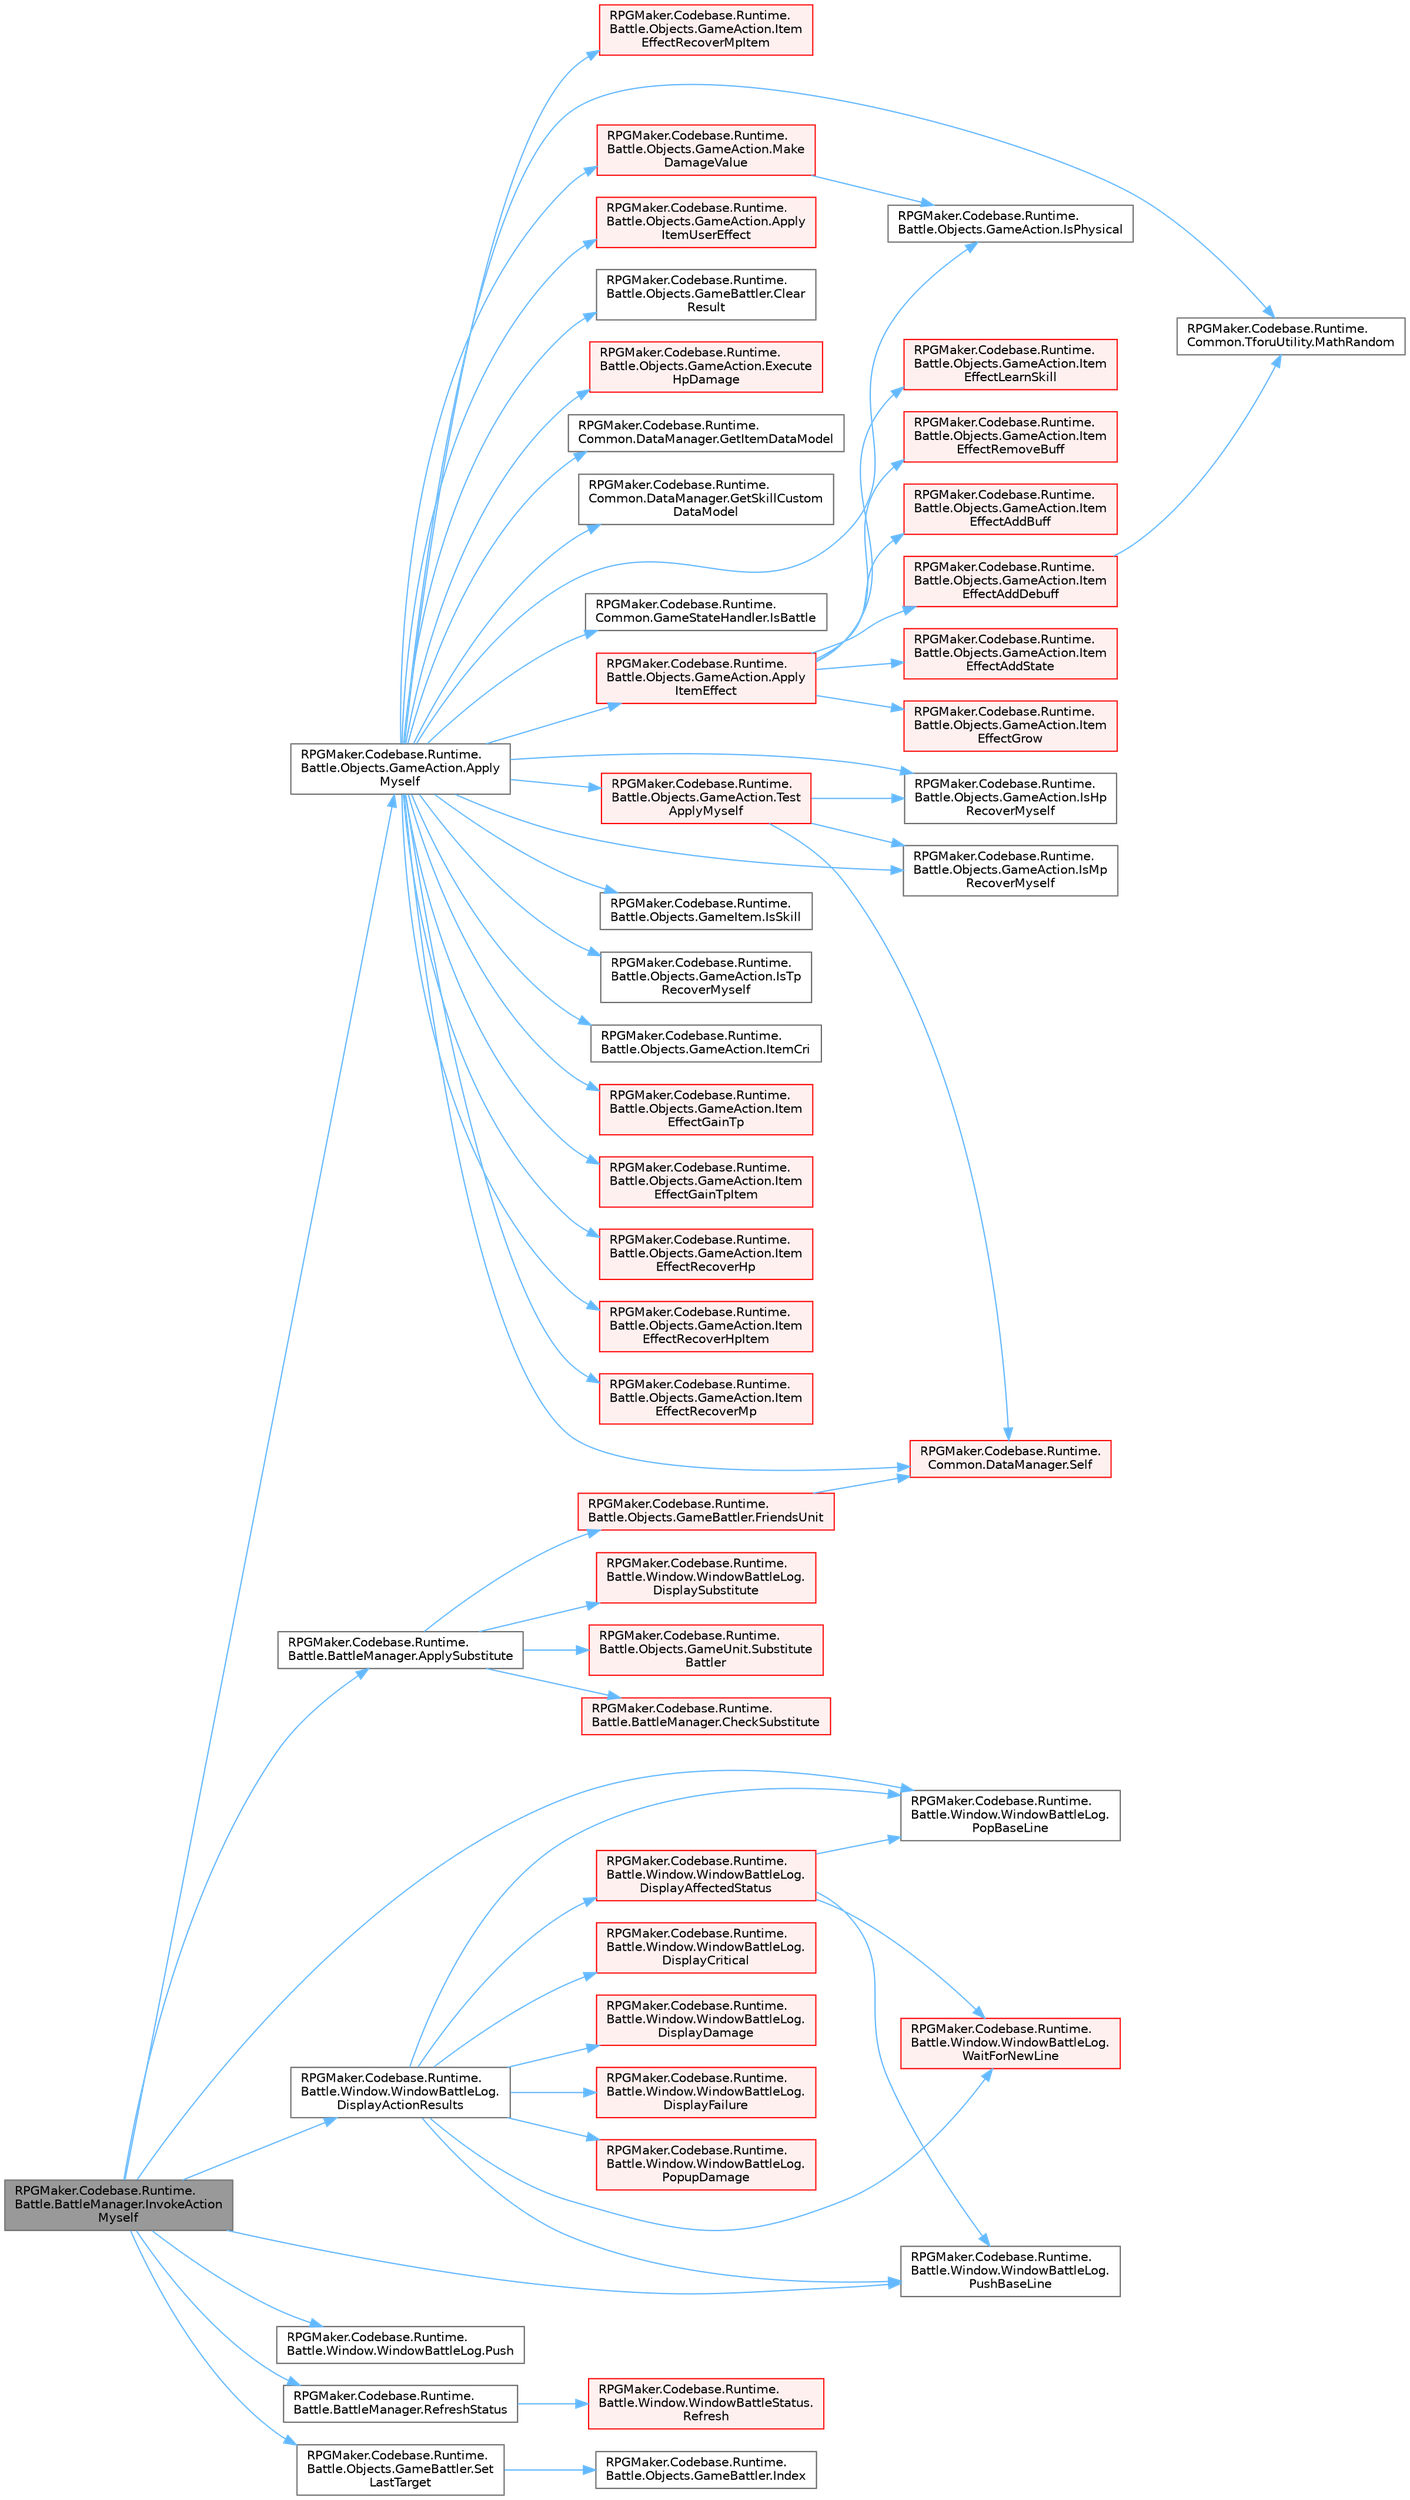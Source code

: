 digraph "RPGMaker.Codebase.Runtime.Battle.BattleManager.InvokeActionMyself"
{
 // LATEX_PDF_SIZE
  bgcolor="transparent";
  edge [fontname=Helvetica,fontsize=10,labelfontname=Helvetica,labelfontsize=10];
  node [fontname=Helvetica,fontsize=10,shape=box,height=0.2,width=0.4];
  rankdir="LR";
  Node1 [id="Node000001",label="RPGMaker.Codebase.Runtime.\lBattle.BattleManager.InvokeAction\lMyself",height=0.2,width=0.4,color="gray40", fillcolor="grey60", style="filled", fontcolor="black",tooltip="指定対象が指定目標に対してのアクションを起動する（使用者への影響）"];
  Node1 -> Node2 [id="edge1_Node000001_Node000002",color="steelblue1",style="solid",tooltip=" "];
  Node2 [id="Node000002",label="RPGMaker.Codebase.Runtime.\lBattle.Objects.GameAction.Apply\lMyself",height=0.2,width=0.4,color="grey40", fillcolor="white", style="filled",URL="$db/d00/class_r_p_g_maker_1_1_codebase_1_1_runtime_1_1_battle_1_1_objects_1_1_game_action.html#a66cb5bfc5dcf889949277a058fecd784",tooltip="指定対象へ結果( Game_ActionResult )の適用（使用者への影響）"];
  Node2 -> Node3 [id="edge2_Node000002_Node000003",color="steelblue1",style="solid",tooltip=" "];
  Node3 [id="Node000003",label="RPGMaker.Codebase.Runtime.\lBattle.Objects.GameAction.Apply\lItemEffect",height=0.2,width=0.4,color="red", fillcolor="#FFF0F0", style="filled",URL="$db/d00/class_r_p_g_maker_1_1_codebase_1_1_runtime_1_1_battle_1_1_objects_1_1_game_action.html#a0e31f70949304a3bf1175ac19a030616",tooltip="指定対象にエフェクトを適用"];
  Node3 -> Node4 [id="edge3_Node000003_Node000004",color="steelblue1",style="solid",tooltip=" "];
  Node4 [id="Node000004",label="RPGMaker.Codebase.Runtime.\lBattle.Objects.GameAction.Item\lEffectAddBuff",height=0.2,width=0.4,color="red", fillcolor="#FFF0F0", style="filled",URL="$db/d00/class_r_p_g_maker_1_1_codebase_1_1_runtime_1_1_battle_1_1_objects_1_1_game_action.html#a4df77b613c49006d914da5573ee7f4d5",tooltip="指定対象に[強化]の[使用効果]を加える"];
  Node3 -> Node91 [id="edge4_Node000003_Node000091",color="steelblue1",style="solid",tooltip=" "];
  Node91 [id="Node000091",label="RPGMaker.Codebase.Runtime.\lBattle.Objects.GameAction.Item\lEffectAddDebuff",height=0.2,width=0.4,color="red", fillcolor="#FFF0F0", style="filled",URL="$db/d00/class_r_p_g_maker_1_1_codebase_1_1_runtime_1_1_battle_1_1_objects_1_1_game_action.html#ae8c5a6cf681facd1b1bf2018e4d5f570",tooltip="指定対象に[弱体]の[使用効果]を加える"];
  Node91 -> Node102 [id="edge5_Node000091_Node000102",color="steelblue1",style="solid",tooltip=" "];
  Node102 [id="Node000102",label="RPGMaker.Codebase.Runtime.\lCommon.TforuUtility.MathRandom",height=0.2,width=0.4,color="grey40", fillcolor="white", style="filled",URL="$df/d46/class_r_p_g_maker_1_1_codebase_1_1_runtime_1_1_common_1_1_tforu_utility.html#aebb86c7c9ea503cc6f682adcbc08fd24",tooltip=" "];
  Node3 -> Node103 [id="edge6_Node000003_Node000103",color="steelblue1",style="solid",tooltip=" "];
  Node103 [id="Node000103",label="RPGMaker.Codebase.Runtime.\lBattle.Objects.GameAction.Item\lEffectAddState",height=0.2,width=0.4,color="red", fillcolor="#FFF0F0", style="filled",URL="$db/d00/class_r_p_g_maker_1_1_codebase_1_1_runtime_1_1_battle_1_1_objects_1_1_game_action.html#a30937435994c2aeb8de46e354b51d782",tooltip="指定対象に[使用効果]を加える"];
  Node3 -> Node108 [id="edge7_Node000003_Node000108",color="steelblue1",style="solid",tooltip=" "];
  Node108 [id="Node000108",label="RPGMaker.Codebase.Runtime.\lBattle.Objects.GameAction.Item\lEffectGrow",height=0.2,width=0.4,color="red", fillcolor="#FFF0F0", style="filled",URL="$db/d00/class_r_p_g_maker_1_1_codebase_1_1_runtime_1_1_battle_1_1_objects_1_1_game_action.html#a254e2a43093f28080603e46ed8d2994c",tooltip="指定対象に[成長]の[使用効果]を加える"];
  Node3 -> Node110 [id="edge8_Node000003_Node000110",color="steelblue1",style="solid",tooltip=" "];
  Node110 [id="Node000110",label="RPGMaker.Codebase.Runtime.\lBattle.Objects.GameAction.Item\lEffectLearnSkill",height=0.2,width=0.4,color="red", fillcolor="#FFF0F0", style="filled",URL="$db/d00/class_r_p_g_maker_1_1_codebase_1_1_runtime_1_1_battle_1_1_objects_1_1_game_action.html#a37ddee0cd1790867fa362be62b3c13b5",tooltip="指定対象に[スキル習得]の[使用効果]を加える"];
  Node3 -> Node112 [id="edge9_Node000003_Node000112",color="steelblue1",style="solid",tooltip=" "];
  Node112 [id="Node000112",label="RPGMaker.Codebase.Runtime.\lBattle.Objects.GameAction.Item\lEffectRemoveBuff",height=0.2,width=0.4,color="red", fillcolor="#FFF0F0", style="filled",URL="$db/d00/class_r_p_g_maker_1_1_codebase_1_1_runtime_1_1_battle_1_1_objects_1_1_game_action.html#a2cdbdac9b9aeb26cd865e38f6d4c6efa",tooltip="指定対象に[強化の解除]の[使用効果]を加える"];
  Node2 -> Node138 [id="edge10_Node000002_Node000138",color="steelblue1",style="solid",tooltip=" "];
  Node138 [id="Node000138",label="RPGMaker.Codebase.Runtime.\lBattle.Objects.GameAction.Apply\lItemUserEffect",height=0.2,width=0.4,color="red", fillcolor="#FFF0F0", style="filled",URL="$db/d00/class_r_p_g_maker_1_1_codebase_1_1_runtime_1_1_battle_1_1_objects_1_1_game_action.html#afb10362e945babce7f02160f98853bd3",tooltip="指定対象にアイテムの効果を適用"];
  Node2 -> Node141 [id="edge11_Node000002_Node000141",color="steelblue1",style="solid",tooltip=" "];
  Node141 [id="Node000141",label="RPGMaker.Codebase.Runtime.\lBattle.Objects.GameBattler.Clear\lResult",height=0.2,width=0.4,color="grey40", fillcolor="white", style="filled",URL="$d6/de6/class_r_p_g_maker_1_1_codebase_1_1_runtime_1_1_battle_1_1_objects_1_1_game_battler.html#abd022b482181f0a594447a504db14dbe",tooltip="結果を初期化する"];
  Node2 -> Node142 [id="edge12_Node000002_Node000142",color="steelblue1",style="solid",tooltip=" "];
  Node142 [id="Node000142",label="RPGMaker.Codebase.Runtime.\lBattle.Objects.GameAction.Execute\lHpDamage",height=0.2,width=0.4,color="red", fillcolor="#FFF0F0", style="filled",URL="$db/d00/class_r_p_g_maker_1_1_codebase_1_1_runtime_1_1_battle_1_1_objects_1_1_game_action.html#a9b8bfc3481b8e5caad938fa17489b760",tooltip="指定対象にHPダメージを与える"];
  Node2 -> Node151 [id="edge13_Node000002_Node000151",color="steelblue1",style="solid",tooltip=" "];
  Node151 [id="Node000151",label="RPGMaker.Codebase.Runtime.\lCommon.DataManager.GetItemDataModel",height=0.2,width=0.4,color="grey40", fillcolor="white", style="filled",URL="$d5/d08/class_r_p_g_maker_1_1_codebase_1_1_runtime_1_1_common_1_1_data_manager.html#a15baf4af672930f4dec3227aaa72081b",tooltip=" "];
  Node2 -> Node152 [id="edge14_Node000002_Node000152",color="steelblue1",style="solid",tooltip=" "];
  Node152 [id="Node000152",label="RPGMaker.Codebase.Runtime.\lCommon.DataManager.GetSkillCustom\lDataModel",height=0.2,width=0.4,color="grey40", fillcolor="white", style="filled",URL="$d5/d08/class_r_p_g_maker_1_1_codebase_1_1_runtime_1_1_common_1_1_data_manager.html#ac155884922972284514d23ccb2aeee86",tooltip=" "];
  Node2 -> Node79 [id="edge15_Node000002_Node000079",color="steelblue1",style="solid",tooltip=" "];
  Node79 [id="Node000079",label="RPGMaker.Codebase.Runtime.\lCommon.GameStateHandler.IsBattle",height=0.2,width=0.4,color="grey40", fillcolor="white", style="filled",URL="$de/d2c/class_r_p_g_maker_1_1_codebase_1_1_runtime_1_1_common_1_1_game_state_handler.html#ad21ee0055358ca67238c33be028d2d7b",tooltip="現在の状態がBATTLEまたは、BATTLE_EVENTかどうかを返却する"];
  Node2 -> Node153 [id="edge16_Node000002_Node000153",color="steelblue1",style="solid",tooltip=" "];
  Node153 [id="Node000153",label="RPGMaker.Codebase.Runtime.\lBattle.Objects.GameAction.IsHp\lRecoverMyself",height=0.2,width=0.4,color="grey40", fillcolor="white", style="filled",URL="$db/d00/class_r_p_g_maker_1_1_codebase_1_1_runtime_1_1_battle_1_1_objects_1_1_game_action.html#a65d992a39d44632c51bfe6cf157052fe",tooltip="ダメージの[タイプ]が[HP回復]か（使用者への影響）"];
  Node2 -> Node154 [id="edge17_Node000002_Node000154",color="steelblue1",style="solid",tooltip=" "];
  Node154 [id="Node000154",label="RPGMaker.Codebase.Runtime.\lBattle.Objects.GameAction.IsMp\lRecoverMyself",height=0.2,width=0.4,color="grey40", fillcolor="white", style="filled",URL="$db/d00/class_r_p_g_maker_1_1_codebase_1_1_runtime_1_1_battle_1_1_objects_1_1_game_action.html#a19619f0ad784053c70750b87d868232a",tooltip="ダメージの[タイプ]が[MP回復]か（使用者への影響）"];
  Node2 -> Node155 [id="edge18_Node000002_Node000155",color="steelblue1",style="solid",tooltip=" "];
  Node155 [id="Node000155",label="RPGMaker.Codebase.Runtime.\lBattle.Objects.GameAction.IsPhysical",height=0.2,width=0.4,color="grey40", fillcolor="white", style="filled",URL="$db/d00/class_r_p_g_maker_1_1_codebase_1_1_runtime_1_1_battle_1_1_objects_1_1_game_action.html#ab933563a25de899de133db0e65fc2db4",tooltip="[命中タイプ]が[物理攻撃]か"];
  Node2 -> Node156 [id="edge19_Node000002_Node000156",color="steelblue1",style="solid",tooltip=" "];
  Node156 [id="Node000156",label="RPGMaker.Codebase.Runtime.\lBattle.Objects.GameItem.IsSkill",height=0.2,width=0.4,color="grey40", fillcolor="white", style="filled",URL="$df/d31/class_r_p_g_maker_1_1_codebase_1_1_runtime_1_1_battle_1_1_objects_1_1_game_item.html#a8e1283e04e639debbf8bcf88527b5b71",tooltip="スキルか"];
  Node2 -> Node157 [id="edge20_Node000002_Node000157",color="steelblue1",style="solid",tooltip=" "];
  Node157 [id="Node000157",label="RPGMaker.Codebase.Runtime.\lBattle.Objects.GameAction.IsTp\lRecoverMyself",height=0.2,width=0.4,color="grey40", fillcolor="white", style="filled",URL="$db/d00/class_r_p_g_maker_1_1_codebase_1_1_runtime_1_1_battle_1_1_objects_1_1_game_action.html#a8850da7223bf017e15b781b67cc9421a",tooltip="ダメージの[タイプ]が[TP回復]か（使用者への影響）"];
  Node2 -> Node158 [id="edge21_Node000002_Node000158",color="steelblue1",style="solid",tooltip=" "];
  Node158 [id="Node000158",label="RPGMaker.Codebase.Runtime.\lBattle.Objects.GameAction.ItemCri",height=0.2,width=0.4,color="grey40", fillcolor="white", style="filled",URL="$db/d00/class_r_p_g_maker_1_1_codebase_1_1_runtime_1_1_battle_1_1_objects_1_1_game_action.html#a627bb6a006d32b61330d5b4213999199",tooltip="指定対象の[会心率]を返す"];
  Node2 -> Node159 [id="edge22_Node000002_Node000159",color="steelblue1",style="solid",tooltip=" "];
  Node159 [id="Node000159",label="RPGMaker.Codebase.Runtime.\lBattle.Objects.GameAction.Item\lEffectGainTp",height=0.2,width=0.4,color="red", fillcolor="#FFF0F0", style="filled",URL="$db/d00/class_r_p_g_maker_1_1_codebase_1_1_runtime_1_1_battle_1_1_objects_1_1_game_action.html#ad16f7d2ef4247e831085aade62616296",tooltip="MVでは指定対象に[TP付与]の[使用効果]を加えるメソッドであったが Uniteでは対象者への効果にTP回復が設定されていた場合の処理を記載する"];
  Node2 -> Node170 [id="edge23_Node000002_Node000170",color="steelblue1",style="solid",tooltip=" "];
  Node170 [id="Node000170",label="RPGMaker.Codebase.Runtime.\lBattle.Objects.GameAction.Item\lEffectGainTpItem",height=0.2,width=0.4,color="red", fillcolor="#FFF0F0", style="filled",URL="$db/d00/class_r_p_g_maker_1_1_codebase_1_1_runtime_1_1_battle_1_1_objects_1_1_game_action.html#a133785d9efe6e0f3ee9a111c20261553",tooltip="ＲＭユナイト固有処理"];
  Node2 -> Node172 [id="edge24_Node000002_Node000172",color="steelblue1",style="solid",tooltip=" "];
  Node172 [id="Node000172",label="RPGMaker.Codebase.Runtime.\lBattle.Objects.GameAction.Item\lEffectRecoverHp",height=0.2,width=0.4,color="red", fillcolor="#FFF0F0", style="filled",URL="$db/d00/class_r_p_g_maker_1_1_codebase_1_1_runtime_1_1_battle_1_1_objects_1_1_game_action.html#aa6890b3f19fb82050b55c850ef35ff8e",tooltip="MVでは指定対象に[HP回復]の[使用効果]を加えるメソッドであったが Uniteでは対象者への効果にHP回復が設定されていた場合の処理を記載する"];
  Node2 -> Node173 [id="edge25_Node000002_Node000173",color="steelblue1",style="solid",tooltip=" "];
  Node173 [id="Node000173",label="RPGMaker.Codebase.Runtime.\lBattle.Objects.GameAction.Item\lEffectRecoverHpItem",height=0.2,width=0.4,color="red", fillcolor="#FFF0F0", style="filled",URL="$db/d00/class_r_p_g_maker_1_1_codebase_1_1_runtime_1_1_battle_1_1_objects_1_1_game_action.html#aafab663fa7680213b6206228ebc99be8",tooltip="ＲＭユナイト固有処理"];
  Node2 -> Node174 [id="edge26_Node000002_Node000174",color="steelblue1",style="solid",tooltip=" "];
  Node174 [id="Node000174",label="RPGMaker.Codebase.Runtime.\lBattle.Objects.GameAction.Item\lEffectRecoverMp",height=0.2,width=0.4,color="red", fillcolor="#FFF0F0", style="filled",URL="$db/d00/class_r_p_g_maker_1_1_codebase_1_1_runtime_1_1_battle_1_1_objects_1_1_game_action.html#a1e157a25ab917c407a6742a08778b24d",tooltip="MVでは指定対象に[MP回復]の[使用効果]を加えるメソッドであったが Uniteでは対象者への効果にMP回復が設定されていた場合の処理を記載する"];
  Node2 -> Node177 [id="edge27_Node000002_Node000177",color="steelblue1",style="solid",tooltip=" "];
  Node177 [id="Node000177",label="RPGMaker.Codebase.Runtime.\lBattle.Objects.GameAction.Item\lEffectRecoverMpItem",height=0.2,width=0.4,color="red", fillcolor="#FFF0F0", style="filled",URL="$db/d00/class_r_p_g_maker_1_1_codebase_1_1_runtime_1_1_battle_1_1_objects_1_1_game_action.html#a97337112d59657c0129a9d05d0dd0812",tooltip="ＲＭユナイト固有処理"];
  Node2 -> Node178 [id="edge28_Node000002_Node000178",color="steelblue1",style="solid",tooltip=" "];
  Node178 [id="Node000178",label="RPGMaker.Codebase.Runtime.\lBattle.Objects.GameAction.Make\lDamageValue",height=0.2,width=0.4,color="red", fillcolor="#FFF0F0", style="filled",URL="$db/d00/class_r_p_g_maker_1_1_codebase_1_1_runtime_1_1_battle_1_1_objects_1_1_game_action.html#a82a82d0f44dae130c2a2c74052eafcc4",tooltip="指定対象へのダメージ量を計算して返す"];
  Node178 -> Node155 [id="edge29_Node000178_Node000155",color="steelblue1",style="solid",tooltip=" "];
  Node2 -> Node102 [id="edge30_Node000002_Node000102",color="steelblue1",style="solid",tooltip=" "];
  Node2 -> Node35 [id="edge31_Node000002_Node000035",color="steelblue1",style="solid",tooltip=" "];
  Node35 [id="Node000035",label="RPGMaker.Codebase.Runtime.\lCommon.DataManager.Self",height=0.2,width=0.4,color="red", fillcolor="#FFF0F0", style="filled",URL="$d5/d08/class_r_p_g_maker_1_1_codebase_1_1_runtime_1_1_common_1_1_data_manager.html#a8f0a40fd71fe0a873d1905e106299934",tooltip=" "];
  Node2 -> Node189 [id="edge32_Node000002_Node000189",color="steelblue1",style="solid",tooltip=" "];
  Node189 [id="Node000189",label="RPGMaker.Codebase.Runtime.\lBattle.Objects.GameAction.Test\lApplyMyself",height=0.2,width=0.4,color="red", fillcolor="#FFF0F0", style="filled",URL="$db/d00/class_r_p_g_maker_1_1_codebase_1_1_runtime_1_1_battle_1_1_objects_1_1_game_action.html#aea25c7b9027211256c3ddedfbdb27766",tooltip="対象に行動を試験適用し、その結果は行動可能か（使用者への影響）"];
  Node189 -> Node153 [id="edge33_Node000189_Node000153",color="steelblue1",style="solid",tooltip=" "];
  Node189 -> Node154 [id="edge34_Node000189_Node000154",color="steelblue1",style="solid",tooltip=" "];
  Node189 -> Node35 [id="edge35_Node000189_Node000035",color="steelblue1",style="solid",tooltip=" "];
  Node1 -> Node194 [id="edge36_Node000001_Node000194",color="steelblue1",style="solid",tooltip=" "];
  Node194 [id="Node000194",label="RPGMaker.Codebase.Runtime.\lBattle.BattleManager.ApplySubstitute",height=0.2,width=0.4,color="grey40", fillcolor="white", style="filled",URL="$d3/d0c/class_r_p_g_maker_1_1_codebase_1_1_runtime_1_1_battle_1_1_battle_manager.html#af4e4839300137c597bddc0c87bbde721",tooltip="対象が死んでいるなどしたら、代わりを選んで返す。 問題なければ、対象をそのまま返す"];
  Node194 -> Node195 [id="edge37_Node000194_Node000195",color="steelblue1",style="solid",tooltip=" "];
  Node195 [id="Node000195",label="RPGMaker.Codebase.Runtime.\lBattle.BattleManager.CheckSubstitute",height=0.2,width=0.4,color="red", fillcolor="#FFF0F0", style="filled",URL="$d3/d0c/class_r_p_g_maker_1_1_codebase_1_1_runtime_1_1_battle_1_1_battle_manager.html#a4dc2091ee3c136cdc8d0e5332cd4d19e",tooltip="対象が死んでいるなどして代わりが必要か返す"];
  Node194 -> Node197 [id="edge38_Node000194_Node000197",color="steelblue1",style="solid",tooltip=" "];
  Node197 [id="Node000197",label="RPGMaker.Codebase.Runtime.\lBattle.Window.WindowBattleLog.\lDisplaySubstitute",height=0.2,width=0.4,color="red", fillcolor="#FFF0F0", style="filled",URL="$d9/ded/class_r_p_g_maker_1_1_codebase_1_1_runtime_1_1_battle_1_1_window_1_1_window_battle_log.html#adf2bd7970343a0711746e18cf1d94435",tooltip="[かばう]行動を表示"];
  Node194 -> Node207 [id="edge39_Node000194_Node000207",color="steelblue1",style="solid",tooltip=" "];
  Node207 [id="Node000207",label="RPGMaker.Codebase.Runtime.\lBattle.Objects.GameBattler.FriendsUnit",height=0.2,width=0.4,color="red", fillcolor="#FFF0F0", style="filled",URL="$d6/de6/class_r_p_g_maker_1_1_codebase_1_1_runtime_1_1_battle_1_1_objects_1_1_game_battler.html#a1c6a9eff5d479b286388e0d14d024dd2",tooltip="[ＲＭユナイトで追加されたメソッド]"];
  Node207 -> Node35 [id="edge40_Node000207_Node000035",color="steelblue1",style="solid",tooltip=" "];
  Node194 -> Node209 [id="edge41_Node000194_Node000209",color="steelblue1",style="solid",tooltip=" "];
  Node209 [id="Node000209",label="RPGMaker.Codebase.Runtime.\lBattle.Objects.GameUnit.Substitute\lBattler",height=0.2,width=0.4,color="red", fillcolor="#FFF0F0", style="filled",URL="$d5/dd1/class_r_p_g_maker_1_1_codebase_1_1_runtime_1_1_battle_1_1_objects_1_1_game_unit.html#a4f3609c58da5fd479168f41ba0cf2ebc",tooltip="身代わりのバトラーを返す"];
  Node1 -> Node211 [id="edge42_Node000001_Node000211",color="steelblue1",style="solid",tooltip=" "];
  Node211 [id="Node000211",label="RPGMaker.Codebase.Runtime.\lBattle.Window.WindowBattleLog.\lDisplayActionResults",height=0.2,width=0.4,color="grey40", fillcolor="white", style="filled",URL="$d9/ded/class_r_p_g_maker_1_1_codebase_1_1_runtime_1_1_battle_1_1_window_1_1_window_battle_log.html#ab246a22877ff89da0618ce6b9af9135e",tooltip="行動結果を表示"];
  Node211 -> Node212 [id="edge43_Node000211_Node000212",color="steelblue1",style="solid",tooltip=" "];
  Node212 [id="Node000212",label="RPGMaker.Codebase.Runtime.\lBattle.Window.WindowBattleLog.\lDisplayAffectedStatus",height=0.2,width=0.4,color="red", fillcolor="#FFF0F0", style="filled",URL="$d9/ded/class_r_p_g_maker_1_1_codebase_1_1_runtime_1_1_battle_1_1_window_1_1_window_battle_log.html#ac7bd22053583ffffe3dc17a808e6d3e8",tooltip="能力値変化を表示"];
  Node212 -> Node219 [id="edge44_Node000212_Node000219",color="steelblue1",style="solid",tooltip=" "];
  Node219 [id="Node000219",label="RPGMaker.Codebase.Runtime.\lBattle.Window.WindowBattleLog.\lPopBaseLine",height=0.2,width=0.4,color="grey40", fillcolor="white", style="filled",URL="$d9/ded/class_r_p_g_maker_1_1_codebase_1_1_runtime_1_1_battle_1_1_window_1_1_window_battle_log.html#a74898c36c20e91110e6727b111fae62e",tooltip="記録した区切り行数に戻る"];
  Node212 -> Node220 [id="edge45_Node000212_Node000220",color="steelblue1",style="solid",tooltip=" "];
  Node220 [id="Node000220",label="RPGMaker.Codebase.Runtime.\lBattle.Window.WindowBattleLog.\lPushBaseLine",height=0.2,width=0.4,color="grey40", fillcolor="white", style="filled",URL="$d9/ded/class_r_p_g_maker_1_1_codebase_1_1_runtime_1_1_battle_1_1_window_1_1_window_battle_log.html#a1ce743660b1bfaca99bd8ebfa416a40b",tooltip="区切り行数を記録"];
  Node212 -> Node226 [id="edge46_Node000212_Node000226",color="steelblue1",style="solid",tooltip=" "];
  Node226 [id="Node000226",label="RPGMaker.Codebase.Runtime.\lBattle.Window.WindowBattleLog.\lWaitForNewLine",height=0.2,width=0.4,color="red", fillcolor="#FFF0F0", style="filled",URL="$d9/ded/class_r_p_g_maker_1_1_codebase_1_1_runtime_1_1_battle_1_1_window_1_1_window_battle_log.html#aa94983017fd03bf8632c05cd79fc44bf",tooltip="新たな行を待つ"];
  Node211 -> Node227 [id="edge47_Node000211_Node000227",color="steelblue1",style="solid",tooltip=" "];
  Node227 [id="Node000227",label="RPGMaker.Codebase.Runtime.\lBattle.Window.WindowBattleLog.\lDisplayCritical",height=0.2,width=0.4,color="red", fillcolor="#FFF0F0", style="filled",URL="$d9/ded/class_r_p_g_maker_1_1_codebase_1_1_runtime_1_1_battle_1_1_window_1_1_window_battle_log.html#a4e896a6fe069f543949572e3e6bae6c8",tooltip="クリティカル攻撃を表示"];
  Node211 -> Node228 [id="edge48_Node000211_Node000228",color="steelblue1",style="solid",tooltip=" "];
  Node228 [id="Node000228",label="RPGMaker.Codebase.Runtime.\lBattle.Window.WindowBattleLog.\lDisplayDamage",height=0.2,width=0.4,color="red", fillcolor="#FFF0F0", style="filled",URL="$d9/ded/class_r_p_g_maker_1_1_codebase_1_1_runtime_1_1_battle_1_1_window_1_1_window_battle_log.html#abf115ed20be7d209c4c29e677ed0ee8b",tooltip="ダメージ表示"];
  Node211 -> Node247 [id="edge49_Node000211_Node000247",color="steelblue1",style="solid",tooltip=" "];
  Node247 [id="Node000247",label="RPGMaker.Codebase.Runtime.\lBattle.Window.WindowBattleLog.\lDisplayFailure",height=0.2,width=0.4,color="red", fillcolor="#FFF0F0", style="filled",URL="$d9/ded/class_r_p_g_maker_1_1_codebase_1_1_runtime_1_1_battle_1_1_window_1_1_window_battle_log.html#a55b4dcabe09b1d54057da4da1f27b838",tooltip="行動失敗を表示"];
  Node211 -> Node219 [id="edge50_Node000211_Node000219",color="steelblue1",style="solid",tooltip=" "];
  Node211 -> Node249 [id="edge51_Node000211_Node000249",color="steelblue1",style="solid",tooltip=" "];
  Node249 [id="Node000249",label="RPGMaker.Codebase.Runtime.\lBattle.Window.WindowBattleLog.\lPopupDamage",height=0.2,width=0.4,color="red", fillcolor="#FFF0F0", style="filled",URL="$d9/ded/class_r_p_g_maker_1_1_codebase_1_1_runtime_1_1_battle_1_1_window_1_1_window_battle_log.html#aea913e0596098fd60c6ec917f16773b1",tooltip="ダメージを表示"];
  Node211 -> Node220 [id="edge52_Node000211_Node000220",color="steelblue1",style="solid",tooltip=" "];
  Node211 -> Node226 [id="edge53_Node000211_Node000226",color="steelblue1",style="solid",tooltip=" "];
  Node1 -> Node219 [id="edge54_Node000001_Node000219",color="steelblue1",style="solid",tooltip=" "];
  Node1 -> Node251 [id="edge55_Node000001_Node000251",color="steelblue1",style="solid",tooltip=" "];
  Node251 [id="Node000251",label="RPGMaker.Codebase.Runtime.\lBattle.Window.WindowBattleLog.Push",height=0.2,width=0.4,color="grey40", fillcolor="white", style="filled",URL="$d9/ded/class_r_p_g_maker_1_1_codebase_1_1_runtime_1_1_battle_1_1_window_1_1_window_battle_log.html#a59b1e2c296f8cb1d424fe71ced3ed9ea",tooltip="ログの挙動を予約する。 引数の内容は MV.BattleLogMethod と同じ"];
  Node1 -> Node220 [id="edge56_Node000001_Node000220",color="steelblue1",style="solid",tooltip=" "];
  Node1 -> Node252 [id="edge57_Node000001_Node000252",color="steelblue1",style="solid",tooltip=" "];
  Node252 [id="Node000252",label="RPGMaker.Codebase.Runtime.\lBattle.BattleManager.RefreshStatus",height=0.2,width=0.4,color="grey40", fillcolor="white", style="filled",URL="$d3/d0c/class_r_p_g_maker_1_1_codebase_1_1_runtime_1_1_battle_1_1_battle_manager.html#ad0dff6c2ad6eb6e249955d2072e18369",tooltip="[ステータス]表示を再描画"];
  Node252 -> Node253 [id="edge58_Node000252_Node000253",color="steelblue1",style="solid",tooltip=" "];
  Node253 [id="Node000253",label="RPGMaker.Codebase.Runtime.\lBattle.Window.WindowBattleStatus.\lRefresh",height=0.2,width=0.4,color="red", fillcolor="#FFF0F0", style="filled",URL="$d6/daf/class_r_p_g_maker_1_1_codebase_1_1_runtime_1_1_battle_1_1_window_1_1_window_battle_status.html#a70439cbca6aece19389538107a49150a",tooltip="コンテンツの再描画"];
  Node1 -> Node258 [id="edge59_Node000001_Node000258",color="steelblue1",style="solid",tooltip=" "];
  Node258 [id="Node000258",label="RPGMaker.Codebase.Runtime.\lBattle.Objects.GameBattler.Set\lLastTarget",height=0.2,width=0.4,color="grey40", fillcolor="white", style="filled",URL="$d6/de6/class_r_p_g_maker_1_1_codebase_1_1_runtime_1_1_battle_1_1_objects_1_1_game_battler.html#ab2640d5898855d50ad6b5cf8dc6f0fad",tooltip="目標バトラーを設定"];
  Node258 -> Node259 [id="edge60_Node000258_Node000259",color="steelblue1",style="solid",tooltip=" "];
  Node259 [id="Node000259",label="RPGMaker.Codebase.Runtime.\lBattle.Objects.GameBattler.Index",height=0.2,width=0.4,color="grey40", fillcolor="white", style="filled",URL="$d6/de6/class_r_p_g_maker_1_1_codebase_1_1_runtime_1_1_battle_1_1_objects_1_1_game_battler.html#a14bd59a4b5e695970dda14de612bae90",tooltip="[ＲＭユナイトで追加されたメソッド]"];
}
